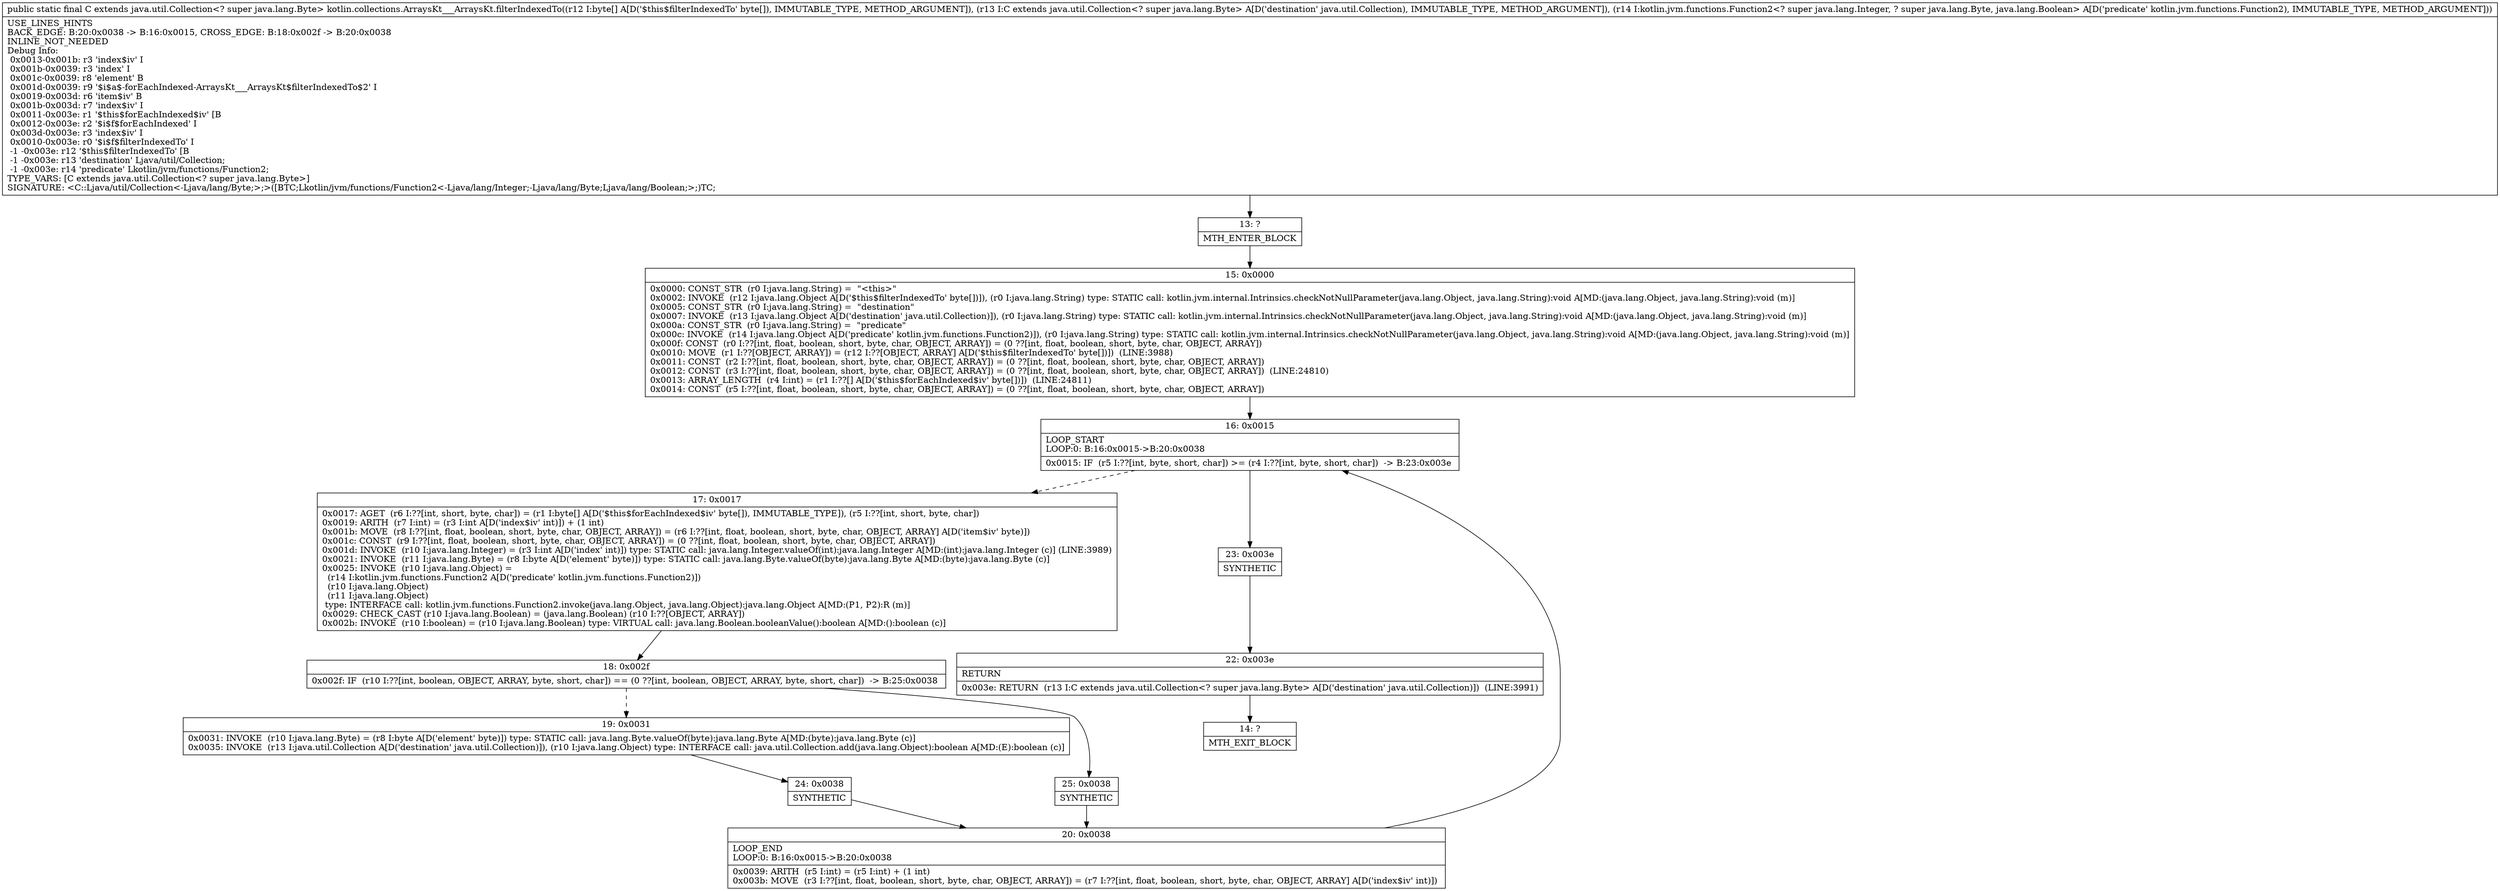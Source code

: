 digraph "CFG forkotlin.collections.ArraysKt___ArraysKt.filterIndexedTo([BLjava\/util\/Collection;Lkotlin\/jvm\/functions\/Function2;)Ljava\/util\/Collection;" {
Node_13 [shape=record,label="{13\:\ ?|MTH_ENTER_BLOCK\l}"];
Node_15 [shape=record,label="{15\:\ 0x0000|0x0000: CONST_STR  (r0 I:java.lang.String) =  \"\<this\>\" \l0x0002: INVOKE  (r12 I:java.lang.Object A[D('$this$filterIndexedTo' byte[])]), (r0 I:java.lang.String) type: STATIC call: kotlin.jvm.internal.Intrinsics.checkNotNullParameter(java.lang.Object, java.lang.String):void A[MD:(java.lang.Object, java.lang.String):void (m)]\l0x0005: CONST_STR  (r0 I:java.lang.String) =  \"destination\" \l0x0007: INVOKE  (r13 I:java.lang.Object A[D('destination' java.util.Collection)]), (r0 I:java.lang.String) type: STATIC call: kotlin.jvm.internal.Intrinsics.checkNotNullParameter(java.lang.Object, java.lang.String):void A[MD:(java.lang.Object, java.lang.String):void (m)]\l0x000a: CONST_STR  (r0 I:java.lang.String) =  \"predicate\" \l0x000c: INVOKE  (r14 I:java.lang.Object A[D('predicate' kotlin.jvm.functions.Function2)]), (r0 I:java.lang.String) type: STATIC call: kotlin.jvm.internal.Intrinsics.checkNotNullParameter(java.lang.Object, java.lang.String):void A[MD:(java.lang.Object, java.lang.String):void (m)]\l0x000f: CONST  (r0 I:??[int, float, boolean, short, byte, char, OBJECT, ARRAY]) = (0 ??[int, float, boolean, short, byte, char, OBJECT, ARRAY]) \l0x0010: MOVE  (r1 I:??[OBJECT, ARRAY]) = (r12 I:??[OBJECT, ARRAY] A[D('$this$filterIndexedTo' byte[])])  (LINE:3988)\l0x0011: CONST  (r2 I:??[int, float, boolean, short, byte, char, OBJECT, ARRAY]) = (0 ??[int, float, boolean, short, byte, char, OBJECT, ARRAY]) \l0x0012: CONST  (r3 I:??[int, float, boolean, short, byte, char, OBJECT, ARRAY]) = (0 ??[int, float, boolean, short, byte, char, OBJECT, ARRAY])  (LINE:24810)\l0x0013: ARRAY_LENGTH  (r4 I:int) = (r1 I:??[] A[D('$this$forEachIndexed$iv' byte[])])  (LINE:24811)\l0x0014: CONST  (r5 I:??[int, float, boolean, short, byte, char, OBJECT, ARRAY]) = (0 ??[int, float, boolean, short, byte, char, OBJECT, ARRAY]) \l}"];
Node_16 [shape=record,label="{16\:\ 0x0015|LOOP_START\lLOOP:0: B:16:0x0015\-\>B:20:0x0038\l|0x0015: IF  (r5 I:??[int, byte, short, char]) \>= (r4 I:??[int, byte, short, char])  \-\> B:23:0x003e \l}"];
Node_17 [shape=record,label="{17\:\ 0x0017|0x0017: AGET  (r6 I:??[int, short, byte, char]) = (r1 I:byte[] A[D('$this$forEachIndexed$iv' byte[]), IMMUTABLE_TYPE]), (r5 I:??[int, short, byte, char]) \l0x0019: ARITH  (r7 I:int) = (r3 I:int A[D('index$iv' int)]) + (1 int) \l0x001b: MOVE  (r8 I:??[int, float, boolean, short, byte, char, OBJECT, ARRAY]) = (r6 I:??[int, float, boolean, short, byte, char, OBJECT, ARRAY] A[D('item$iv' byte)]) \l0x001c: CONST  (r9 I:??[int, float, boolean, short, byte, char, OBJECT, ARRAY]) = (0 ??[int, float, boolean, short, byte, char, OBJECT, ARRAY]) \l0x001d: INVOKE  (r10 I:java.lang.Integer) = (r3 I:int A[D('index' int)]) type: STATIC call: java.lang.Integer.valueOf(int):java.lang.Integer A[MD:(int):java.lang.Integer (c)] (LINE:3989)\l0x0021: INVOKE  (r11 I:java.lang.Byte) = (r8 I:byte A[D('element' byte)]) type: STATIC call: java.lang.Byte.valueOf(byte):java.lang.Byte A[MD:(byte):java.lang.Byte (c)]\l0x0025: INVOKE  (r10 I:java.lang.Object) = \l  (r14 I:kotlin.jvm.functions.Function2 A[D('predicate' kotlin.jvm.functions.Function2)])\l  (r10 I:java.lang.Object)\l  (r11 I:java.lang.Object)\l type: INTERFACE call: kotlin.jvm.functions.Function2.invoke(java.lang.Object, java.lang.Object):java.lang.Object A[MD:(P1, P2):R (m)]\l0x0029: CHECK_CAST (r10 I:java.lang.Boolean) = (java.lang.Boolean) (r10 I:??[OBJECT, ARRAY]) \l0x002b: INVOKE  (r10 I:boolean) = (r10 I:java.lang.Boolean) type: VIRTUAL call: java.lang.Boolean.booleanValue():boolean A[MD:():boolean (c)]\l}"];
Node_18 [shape=record,label="{18\:\ 0x002f|0x002f: IF  (r10 I:??[int, boolean, OBJECT, ARRAY, byte, short, char]) == (0 ??[int, boolean, OBJECT, ARRAY, byte, short, char])  \-\> B:25:0x0038 \l}"];
Node_19 [shape=record,label="{19\:\ 0x0031|0x0031: INVOKE  (r10 I:java.lang.Byte) = (r8 I:byte A[D('element' byte)]) type: STATIC call: java.lang.Byte.valueOf(byte):java.lang.Byte A[MD:(byte):java.lang.Byte (c)]\l0x0035: INVOKE  (r13 I:java.util.Collection A[D('destination' java.util.Collection)]), (r10 I:java.lang.Object) type: INTERFACE call: java.util.Collection.add(java.lang.Object):boolean A[MD:(E):boolean (c)]\l}"];
Node_24 [shape=record,label="{24\:\ 0x0038|SYNTHETIC\l}"];
Node_20 [shape=record,label="{20\:\ 0x0038|LOOP_END\lLOOP:0: B:16:0x0015\-\>B:20:0x0038\l|0x0039: ARITH  (r5 I:int) = (r5 I:int) + (1 int) \l0x003b: MOVE  (r3 I:??[int, float, boolean, short, byte, char, OBJECT, ARRAY]) = (r7 I:??[int, float, boolean, short, byte, char, OBJECT, ARRAY] A[D('index$iv' int)]) \l}"];
Node_25 [shape=record,label="{25\:\ 0x0038|SYNTHETIC\l}"];
Node_23 [shape=record,label="{23\:\ 0x003e|SYNTHETIC\l}"];
Node_22 [shape=record,label="{22\:\ 0x003e|RETURN\l|0x003e: RETURN  (r13 I:C extends java.util.Collection\<? super java.lang.Byte\> A[D('destination' java.util.Collection)])  (LINE:3991)\l}"];
Node_14 [shape=record,label="{14\:\ ?|MTH_EXIT_BLOCK\l}"];
MethodNode[shape=record,label="{public static final C extends java.util.Collection\<? super java.lang.Byte\> kotlin.collections.ArraysKt___ArraysKt.filterIndexedTo((r12 I:byte[] A[D('$this$filterIndexedTo' byte[]), IMMUTABLE_TYPE, METHOD_ARGUMENT]), (r13 I:C extends java.util.Collection\<? super java.lang.Byte\> A[D('destination' java.util.Collection), IMMUTABLE_TYPE, METHOD_ARGUMENT]), (r14 I:kotlin.jvm.functions.Function2\<? super java.lang.Integer, ? super java.lang.Byte, java.lang.Boolean\> A[D('predicate' kotlin.jvm.functions.Function2), IMMUTABLE_TYPE, METHOD_ARGUMENT]))  | USE_LINES_HINTS\lBACK_EDGE: B:20:0x0038 \-\> B:16:0x0015, CROSS_EDGE: B:18:0x002f \-\> B:20:0x0038\lINLINE_NOT_NEEDED\lDebug Info:\l  0x0013\-0x001b: r3 'index$iv' I\l  0x001b\-0x0039: r3 'index' I\l  0x001c\-0x0039: r8 'element' B\l  0x001d\-0x0039: r9 '$i$a$\-forEachIndexed\-ArraysKt___ArraysKt$filterIndexedTo$2' I\l  0x0019\-0x003d: r6 'item$iv' B\l  0x001b\-0x003d: r7 'index$iv' I\l  0x0011\-0x003e: r1 '$this$forEachIndexed$iv' [B\l  0x0012\-0x003e: r2 '$i$f$forEachIndexed' I\l  0x003d\-0x003e: r3 'index$iv' I\l  0x0010\-0x003e: r0 '$i$f$filterIndexedTo' I\l  \-1 \-0x003e: r12 '$this$filterIndexedTo' [B\l  \-1 \-0x003e: r13 'destination' Ljava\/util\/Collection;\l  \-1 \-0x003e: r14 'predicate' Lkotlin\/jvm\/functions\/Function2;\lTYPE_VARS: [C extends java.util.Collection\<? super java.lang.Byte\>]\lSIGNATURE: \<C::Ljava\/util\/Collection\<\-Ljava\/lang\/Byte;\>;\>([BTC;Lkotlin\/jvm\/functions\/Function2\<\-Ljava\/lang\/Integer;\-Ljava\/lang\/Byte;Ljava\/lang\/Boolean;\>;)TC;\l}"];
MethodNode -> Node_13;Node_13 -> Node_15;
Node_15 -> Node_16;
Node_16 -> Node_17[style=dashed];
Node_16 -> Node_23;
Node_17 -> Node_18;
Node_18 -> Node_19[style=dashed];
Node_18 -> Node_25;
Node_19 -> Node_24;
Node_24 -> Node_20;
Node_20 -> Node_16;
Node_25 -> Node_20;
Node_23 -> Node_22;
Node_22 -> Node_14;
}

